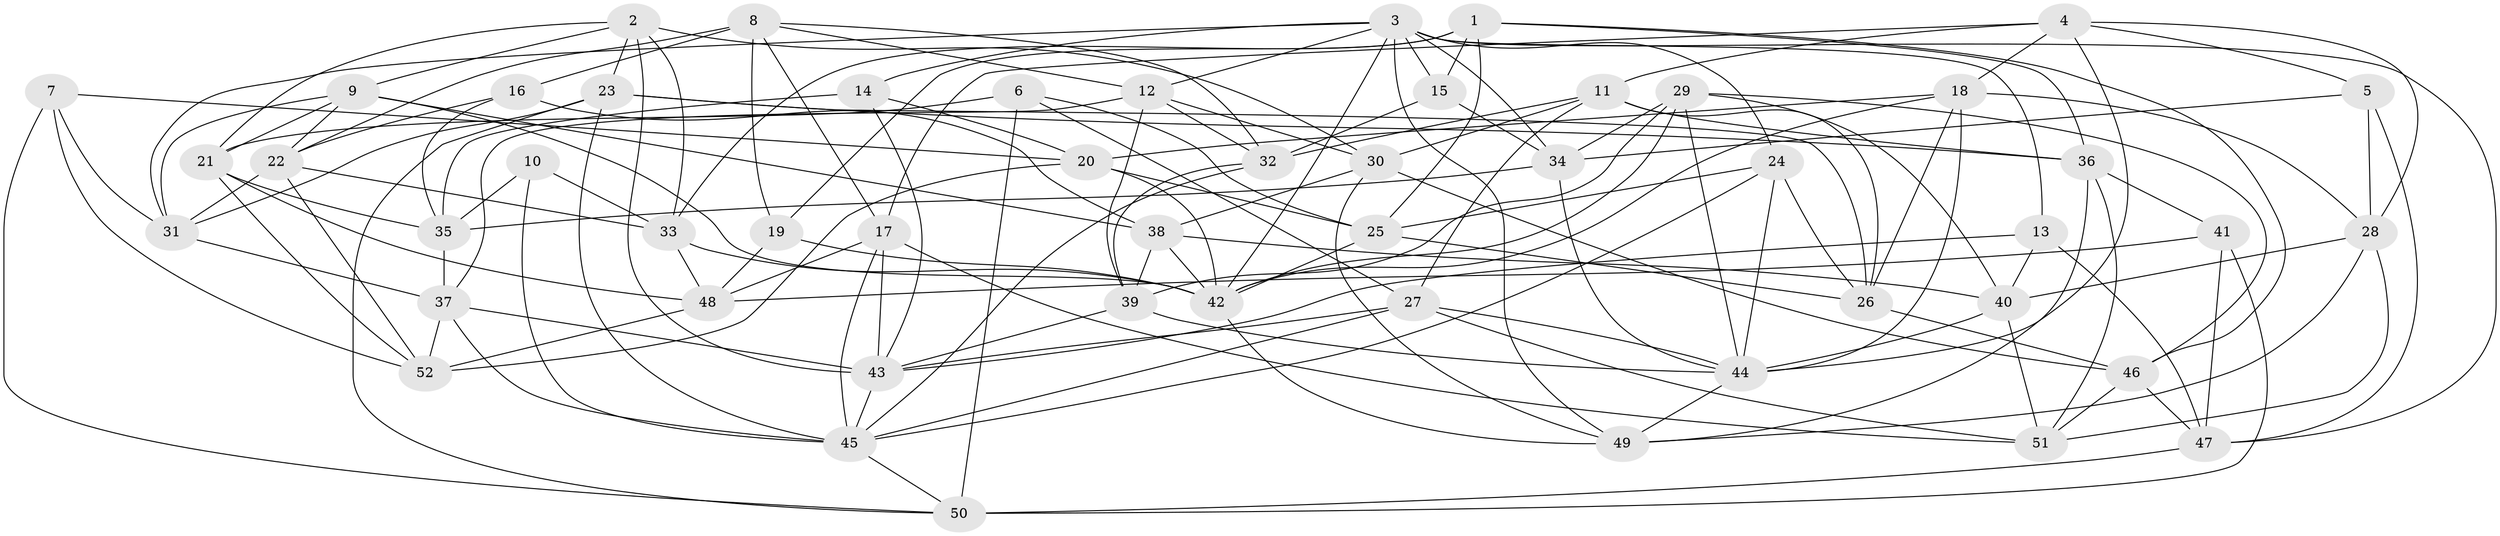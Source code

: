// original degree distribution, {4: 1.0}
// Generated by graph-tools (version 1.1) at 2025/26/03/09/25 03:26:49]
// undirected, 52 vertices, 153 edges
graph export_dot {
graph [start="1"]
  node [color=gray90,style=filled];
  1;
  2;
  3;
  4;
  5;
  6;
  7;
  8;
  9;
  10;
  11;
  12;
  13;
  14;
  15;
  16;
  17;
  18;
  19;
  20;
  21;
  22;
  23;
  24;
  25;
  26;
  27;
  28;
  29;
  30;
  31;
  32;
  33;
  34;
  35;
  36;
  37;
  38;
  39;
  40;
  41;
  42;
  43;
  44;
  45;
  46;
  47;
  48;
  49;
  50;
  51;
  52;
  1 -- 15 [weight=1.0];
  1 -- 19 [weight=1.0];
  1 -- 25 [weight=1.0];
  1 -- 33 [weight=1.0];
  1 -- 36 [weight=1.0];
  1 -- 46 [weight=1.0];
  2 -- 9 [weight=1.0];
  2 -- 21 [weight=1.0];
  2 -- 23 [weight=1.0];
  2 -- 30 [weight=1.0];
  2 -- 33 [weight=1.0];
  2 -- 43 [weight=1.0];
  3 -- 12 [weight=1.0];
  3 -- 13 [weight=1.0];
  3 -- 14 [weight=1.0];
  3 -- 15 [weight=1.0];
  3 -- 24 [weight=1.0];
  3 -- 31 [weight=1.0];
  3 -- 34 [weight=1.0];
  3 -- 42 [weight=1.0];
  3 -- 47 [weight=1.0];
  3 -- 49 [weight=1.0];
  4 -- 5 [weight=1.0];
  4 -- 11 [weight=1.0];
  4 -- 17 [weight=1.0];
  4 -- 18 [weight=1.0];
  4 -- 28 [weight=1.0];
  4 -- 44 [weight=1.0];
  5 -- 28 [weight=1.0];
  5 -- 34 [weight=1.0];
  5 -- 47 [weight=1.0];
  6 -- 21 [weight=1.0];
  6 -- 25 [weight=1.0];
  6 -- 27 [weight=1.0];
  6 -- 50 [weight=1.0];
  7 -- 20 [weight=1.0];
  7 -- 31 [weight=1.0];
  7 -- 50 [weight=1.0];
  7 -- 52 [weight=1.0];
  8 -- 12 [weight=1.0];
  8 -- 16 [weight=1.0];
  8 -- 17 [weight=1.0];
  8 -- 19 [weight=1.0];
  8 -- 22 [weight=1.0];
  8 -- 32 [weight=1.0];
  9 -- 21 [weight=1.0];
  9 -- 22 [weight=1.0];
  9 -- 31 [weight=1.0];
  9 -- 38 [weight=1.0];
  9 -- 42 [weight=1.0];
  10 -- 33 [weight=1.0];
  10 -- 35 [weight=1.0];
  10 -- 45 [weight=2.0];
  11 -- 26 [weight=1.0];
  11 -- 27 [weight=1.0];
  11 -- 30 [weight=1.0];
  11 -- 32 [weight=1.0];
  11 -- 36 [weight=1.0];
  12 -- 30 [weight=1.0];
  12 -- 32 [weight=1.0];
  12 -- 37 [weight=1.0];
  12 -- 39 [weight=1.0];
  13 -- 40 [weight=1.0];
  13 -- 43 [weight=1.0];
  13 -- 47 [weight=1.0];
  14 -- 20 [weight=1.0];
  14 -- 35 [weight=1.0];
  14 -- 43 [weight=1.0];
  15 -- 32 [weight=1.0];
  15 -- 34 [weight=1.0];
  16 -- 22 [weight=1.0];
  16 -- 35 [weight=1.0];
  16 -- 38 [weight=1.0];
  17 -- 43 [weight=1.0];
  17 -- 45 [weight=1.0];
  17 -- 48 [weight=1.0];
  17 -- 51 [weight=1.0];
  18 -- 20 [weight=1.0];
  18 -- 26 [weight=1.0];
  18 -- 28 [weight=1.0];
  18 -- 42 [weight=1.0];
  18 -- 44 [weight=1.0];
  19 -- 42 [weight=1.0];
  19 -- 48 [weight=1.0];
  20 -- 25 [weight=1.0];
  20 -- 42 [weight=1.0];
  20 -- 52 [weight=1.0];
  21 -- 35 [weight=1.0];
  21 -- 48 [weight=1.0];
  21 -- 52 [weight=1.0];
  22 -- 31 [weight=1.0];
  22 -- 33 [weight=1.0];
  22 -- 52 [weight=1.0];
  23 -- 26 [weight=1.0];
  23 -- 31 [weight=1.0];
  23 -- 36 [weight=1.0];
  23 -- 45 [weight=1.0];
  23 -- 50 [weight=1.0];
  24 -- 25 [weight=1.0];
  24 -- 26 [weight=1.0];
  24 -- 44 [weight=2.0];
  24 -- 45 [weight=1.0];
  25 -- 26 [weight=1.0];
  25 -- 42 [weight=1.0];
  26 -- 46 [weight=1.0];
  27 -- 43 [weight=1.0];
  27 -- 44 [weight=1.0];
  27 -- 45 [weight=1.0];
  27 -- 51 [weight=1.0];
  28 -- 40 [weight=1.0];
  28 -- 49 [weight=1.0];
  28 -- 51 [weight=1.0];
  29 -- 34 [weight=1.0];
  29 -- 39 [weight=1.0];
  29 -- 40 [weight=1.0];
  29 -- 42 [weight=1.0];
  29 -- 44 [weight=1.0];
  29 -- 46 [weight=1.0];
  30 -- 38 [weight=1.0];
  30 -- 46 [weight=1.0];
  30 -- 49 [weight=1.0];
  31 -- 37 [weight=1.0];
  32 -- 39 [weight=1.0];
  32 -- 45 [weight=1.0];
  33 -- 42 [weight=1.0];
  33 -- 48 [weight=1.0];
  34 -- 35 [weight=1.0];
  34 -- 44 [weight=1.0];
  35 -- 37 [weight=1.0];
  36 -- 41 [weight=1.0];
  36 -- 49 [weight=1.0];
  36 -- 51 [weight=1.0];
  37 -- 43 [weight=1.0];
  37 -- 45 [weight=1.0];
  37 -- 52 [weight=1.0];
  38 -- 39 [weight=1.0];
  38 -- 40 [weight=1.0];
  38 -- 42 [weight=1.0];
  39 -- 43 [weight=1.0];
  39 -- 44 [weight=1.0];
  40 -- 44 [weight=1.0];
  40 -- 51 [weight=1.0];
  41 -- 47 [weight=1.0];
  41 -- 48 [weight=1.0];
  41 -- 50 [weight=1.0];
  42 -- 49 [weight=1.0];
  43 -- 45 [weight=1.0];
  44 -- 49 [weight=1.0];
  45 -- 50 [weight=1.0];
  46 -- 47 [weight=1.0];
  46 -- 51 [weight=1.0];
  47 -- 50 [weight=1.0];
  48 -- 52 [weight=1.0];
}

